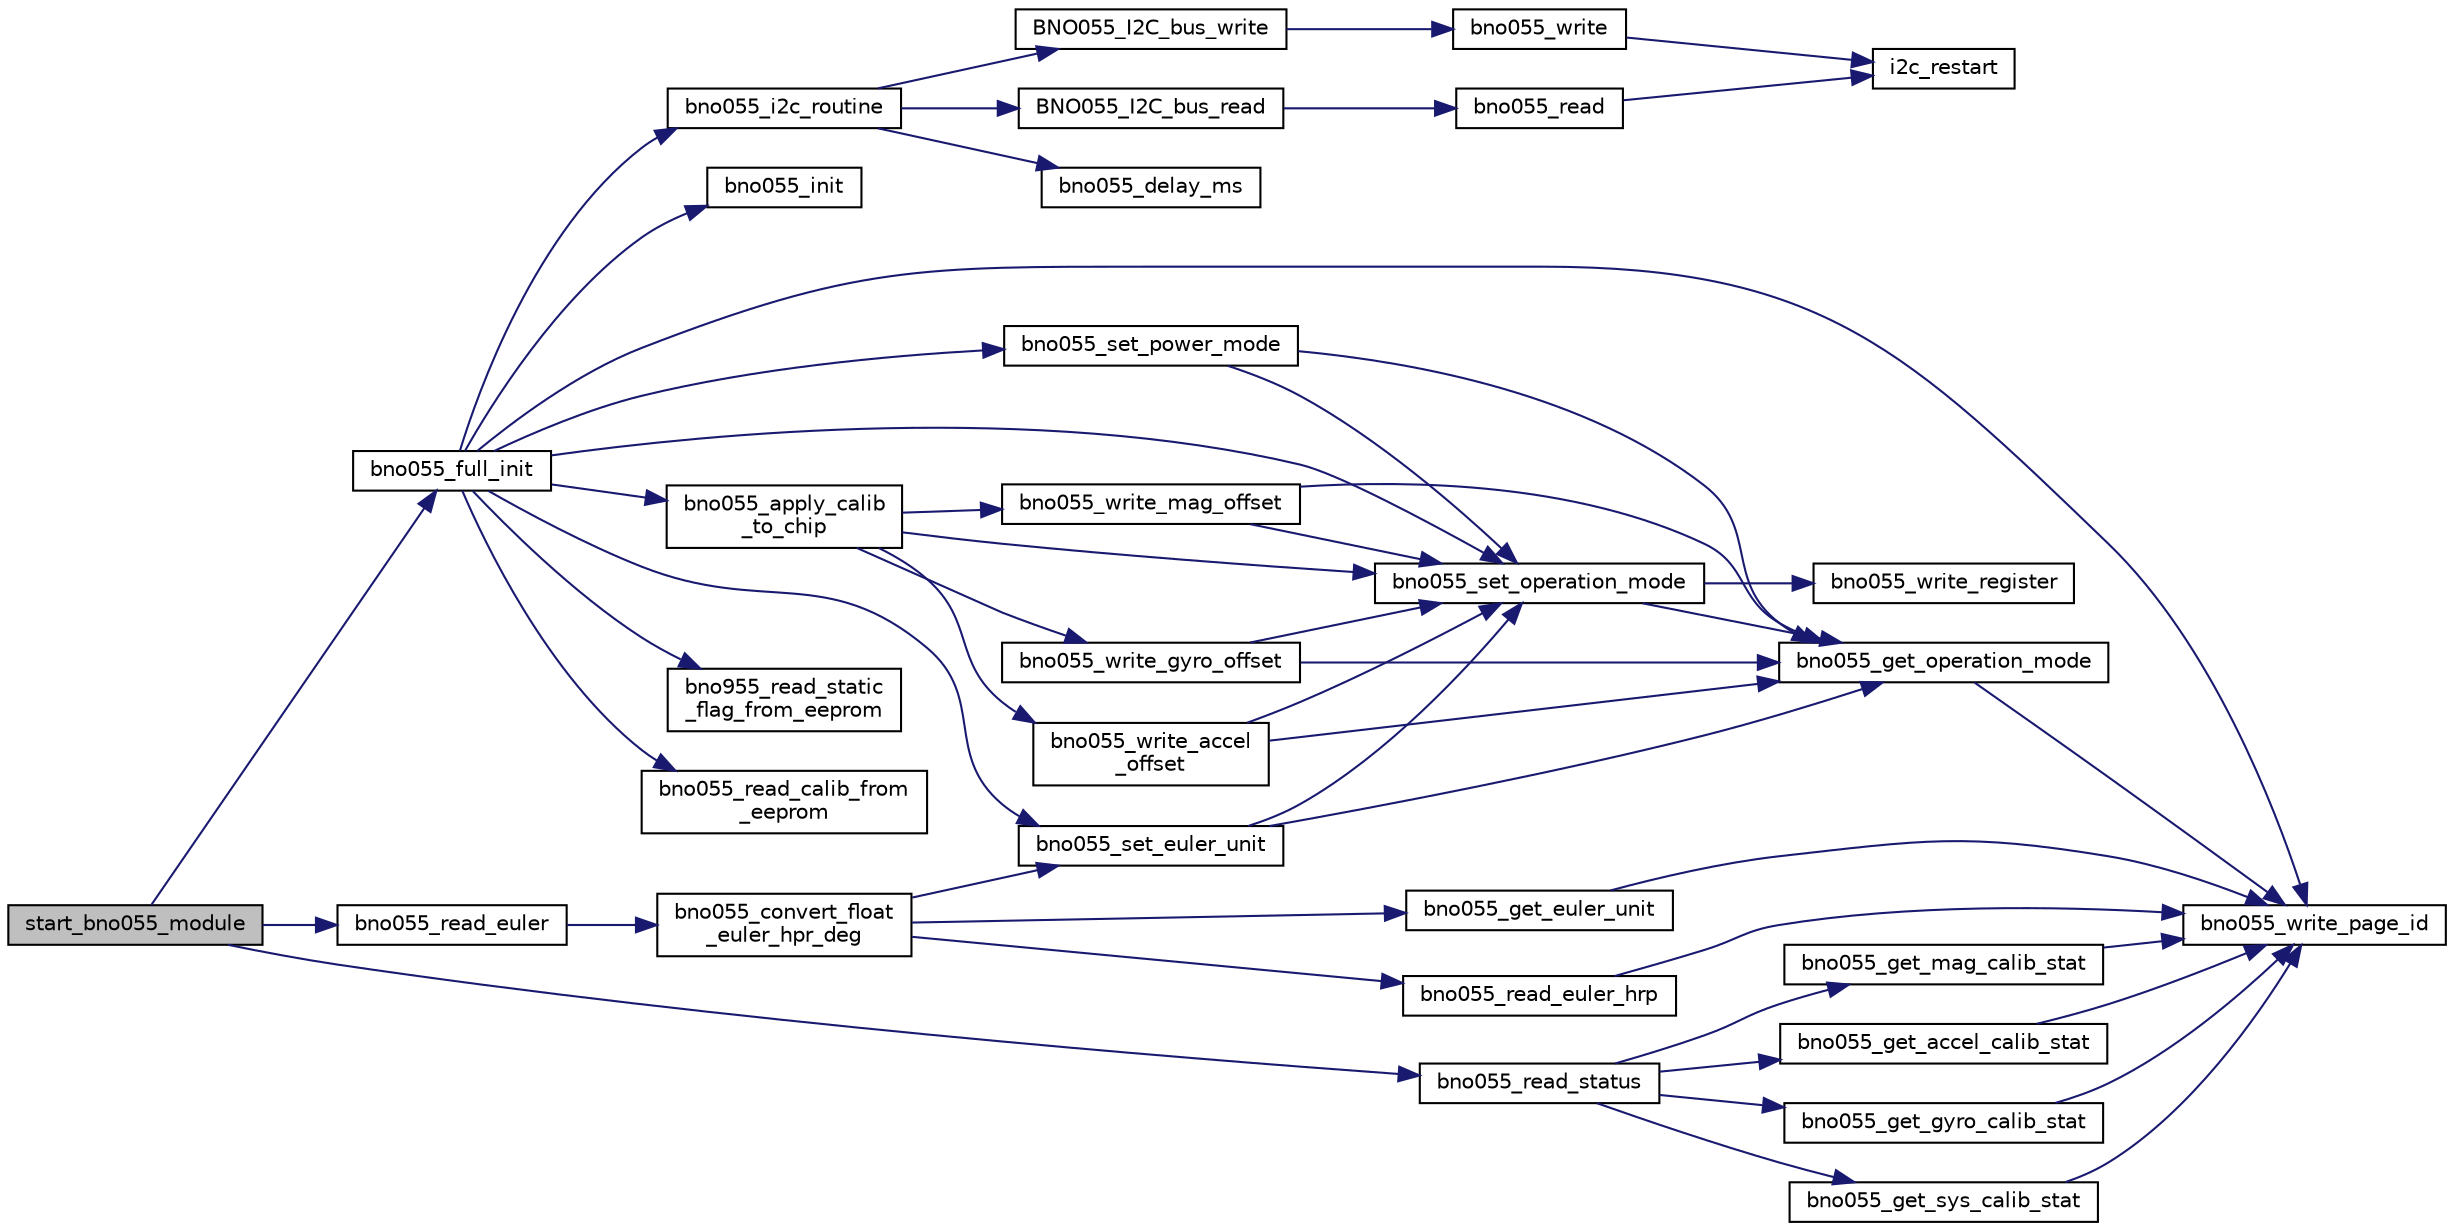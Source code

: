 digraph "start_bno055_module"
{
  edge [fontname="Helvetica",fontsize="10",labelfontname="Helvetica",labelfontsize="10"];
  node [fontname="Helvetica",fontsize="10",shape=record];
  rankdir="LR";
  Node1 [label="start_bno055_module",height=0.2,width=0.4,color="black", fillcolor="grey75", style="filled", fontcolor="black"];
  Node1 -> Node2 [color="midnightblue",fontsize="10",style="solid",fontname="Helvetica"];
  Node2 [label="bno055_full_init",height=0.2,width=0.4,color="black", fillcolor="white", style="filled",URL="$group___b_n_o055.html#gaba0cea545392dbe2337e040fb80614e9"];
  Node2 -> Node3 [color="midnightblue",fontsize="10",style="solid",fontname="Helvetica"];
  Node3 [label="bno055_i2c_routine",height=0.2,width=0.4,color="black", fillcolor="white", style="filled",URL="$group___b_n_o055.html#gac762bf4f77376dc35799b853d00a95c7"];
  Node3 -> Node4 [color="midnightblue",fontsize="10",style="solid",fontname="Helvetica"];
  Node4 [label="BNO055_I2C_bus_write",height=0.2,width=0.4,color="black", fillcolor="white", style="filled",URL="$group___b_n_o055.html#ga6a1eeefef56eda6f0c963e317706f617"];
  Node4 -> Node5 [color="midnightblue",fontsize="10",style="solid",fontname="Helvetica"];
  Node5 [label="bno055_write",height=0.2,width=0.4,color="black", fillcolor="white", style="filled",URL="$group___b_n_o055.html#ga8580976177afa8089fd8262e5e59a257"];
  Node5 -> Node6 [color="midnightblue",fontsize="10",style="solid",fontname="Helvetica"];
  Node6 [label="i2c_restart",height=0.2,width=0.4,color="black", fillcolor="white", style="filled",URL="$group___b_n_o055.html#ga2bcb21315e7745d07d64fb64d2c0cfd7"];
  Node3 -> Node7 [color="midnightblue",fontsize="10",style="solid",fontname="Helvetica"];
  Node7 [label="BNO055_I2C_bus_read",height=0.2,width=0.4,color="black", fillcolor="white", style="filled",URL="$group___b_n_o055.html#ga0d3c7c3e0c8b54e34752989b5bdc36d1"];
  Node7 -> Node8 [color="midnightblue",fontsize="10",style="solid",fontname="Helvetica"];
  Node8 [label="bno055_read",height=0.2,width=0.4,color="black", fillcolor="white", style="filled",URL="$group___b_n_o055.html#gace7496b19e1ddbbe483df67155b21b46"];
  Node8 -> Node6 [color="midnightblue",fontsize="10",style="solid",fontname="Helvetica"];
  Node3 -> Node9 [color="midnightblue",fontsize="10",style="solid",fontname="Helvetica"];
  Node9 [label="bno055_delay_ms",height=0.2,width=0.4,color="black", fillcolor="white", style="filled",URL="$group___b_n_o055.html#gabba4dd15173a18edbbafe674bb2aad58"];
  Node2 -> Node10 [color="midnightblue",fontsize="10",style="solid",fontname="Helvetica"];
  Node10 [label="bno055_init",height=0.2,width=0.4,color="black", fillcolor="white", style="filled",URL="$bno055_8h.html#a937c05aec084b10d480b73c35a41d294",tooltip="This API is used for initialize bus read, bus write function pointers,device address,accel revision id, gyro revision id mag revision id, software revision id, boot loader revision id and page id. "];
  Node2 -> Node11 [color="midnightblue",fontsize="10",style="solid",fontname="Helvetica"];
  Node11 [label="bno055_set_power_mode",height=0.2,width=0.4,color="black", fillcolor="white", style="filled",URL="$bno055_8h.html#a4672de8a3ce4ca0ca5d9297b73caf634",tooltip="This API used to write the power mode from register from 0x3E bit 0 to 1. "];
  Node11 -> Node12 [color="midnightblue",fontsize="10",style="solid",fontname="Helvetica"];
  Node12 [label="bno055_get_operation_mode",height=0.2,width=0.4,color="black", fillcolor="white", style="filled",URL="$bno055_8h.html#a610cc17a4638c57f2cc4352280ca418b",tooltip="This API used to read the operation mode from register from 0x3D bit 0 to 3. "];
  Node12 -> Node13 [color="midnightblue",fontsize="10",style="solid",fontname="Helvetica"];
  Node13 [label="bno055_write_page_id",height=0.2,width=0.4,color="black", fillcolor="white", style="filled",URL="$bno055_8h.html#aba65b8682ba0645b5b9ab0ea64eb4c7e",tooltip="This API used to write the page id register 0x07. "];
  Node11 -> Node14 [color="midnightblue",fontsize="10",style="solid",fontname="Helvetica"];
  Node14 [label="bno055_set_operation_mode",height=0.2,width=0.4,color="black", fillcolor="white", style="filled",URL="$bno055_8h.html#a42db870e00f008575aa5dbafa60bf927",tooltip="This API used to write the operation mode from register from 0x3D bit 0 to 3. "];
  Node14 -> Node12 [color="midnightblue",fontsize="10",style="solid",fontname="Helvetica"];
  Node14 -> Node15 [color="midnightblue",fontsize="10",style="solid",fontname="Helvetica"];
  Node15 [label="bno055_write_register",height=0.2,width=0.4,color="black", fillcolor="white", style="filled",URL="$bno055_8h.html#adbdf24752c36e42a7c957dfc32c8a6e3",tooltip="This API gives data to the given register and the data is written in the corresponding register addre..."];
  Node2 -> Node16 [color="midnightblue",fontsize="10",style="solid",fontname="Helvetica"];
  Node16 [label="bno955_read_static\l_flag_from_eeprom",height=0.2,width=0.4,color="black", fillcolor="white", style="filled",URL="$group___b_n_o055.html#gaa5fec38d6349f5d6baad80921a68ee09"];
  Node2 -> Node17 [color="midnightblue",fontsize="10",style="solid",fontname="Helvetica"];
  Node17 [label="bno055_read_calib_from\l_eeprom",height=0.2,width=0.4,color="black", fillcolor="white", style="filled",URL="$group___b_n_o055.html#ga3a5ae7cf696fc2b063d78fffc479c9ad"];
  Node2 -> Node18 [color="midnightblue",fontsize="10",style="solid",fontname="Helvetica"];
  Node18 [label="bno055_apply_calib\l_to_chip",height=0.2,width=0.4,color="black", fillcolor="white", style="filled",URL="$group___b_n_o055.html#ga0e70be560d33aad003518cef1a178894"];
  Node18 -> Node14 [color="midnightblue",fontsize="10",style="solid",fontname="Helvetica"];
  Node18 -> Node19 [color="midnightblue",fontsize="10",style="solid",fontname="Helvetica"];
  Node19 [label="bno055_write_mag_offset",height=0.2,width=0.4,color="black", fillcolor="white", style="filled",URL="$bno055_8h.html#a4451bc51bdae01817675fa8901571f0e",tooltip="This API is used to read mag offset offset form register 0x69 to 0x6A. "];
  Node19 -> Node12 [color="midnightblue",fontsize="10",style="solid",fontname="Helvetica"];
  Node19 -> Node14 [color="midnightblue",fontsize="10",style="solid",fontname="Helvetica"];
  Node18 -> Node20 [color="midnightblue",fontsize="10",style="solid",fontname="Helvetica"];
  Node20 [label="bno055_write_gyro_offset",height=0.2,width=0.4,color="black", fillcolor="white", style="filled",URL="$bno055_8h.html#a0c08ce138b7306b9381455202c10f974",tooltip="This API is used to read gyro offset offset form register 0x61 to 0x66. "];
  Node20 -> Node12 [color="midnightblue",fontsize="10",style="solid",fontname="Helvetica"];
  Node20 -> Node14 [color="midnightblue",fontsize="10",style="solid",fontname="Helvetica"];
  Node18 -> Node21 [color="midnightblue",fontsize="10",style="solid",fontname="Helvetica"];
  Node21 [label="bno055_write_accel\l_offset",height=0.2,width=0.4,color="black", fillcolor="white", style="filled",URL="$bno055_8h.html#a0b3cff4a88d5a47acc8f4467c3664ed6",tooltip="This API is used to write accel offset and accel radius offset form register 0x55 to 0x5A and radius ..."];
  Node21 -> Node12 [color="midnightblue",fontsize="10",style="solid",fontname="Helvetica"];
  Node21 -> Node14 [color="midnightblue",fontsize="10",style="solid",fontname="Helvetica"];
  Node2 -> Node14 [color="midnightblue",fontsize="10",style="solid",fontname="Helvetica"];
  Node2 -> Node13 [color="midnightblue",fontsize="10",style="solid",fontname="Helvetica"];
  Node2 -> Node22 [color="midnightblue",fontsize="10",style="solid",fontname="Helvetica"];
  Node22 [label="bno055_set_euler_unit",height=0.2,width=0.4,color="black", fillcolor="white", style="filled",URL="$bno055_8h.html#a4667f68ec64b12f37bcbb914dd68c17e",tooltip="This API used to write the Euler unit from register from 0x3B bit 2. "];
  Node22 -> Node12 [color="midnightblue",fontsize="10",style="solid",fontname="Helvetica"];
  Node22 -> Node14 [color="midnightblue",fontsize="10",style="solid",fontname="Helvetica"];
  Node1 -> Node23 [color="midnightblue",fontsize="10",style="solid",fontname="Helvetica"];
  Node23 [label="bno055_read_euler",height=0.2,width=0.4,color="black", fillcolor="white", style="filled",URL="$group___b_n_o055.html#ga36ed631a75005e3ba86b975b58eaf7e0"];
  Node23 -> Node24 [color="midnightblue",fontsize="10",style="solid",fontname="Helvetica"];
  Node24 [label="bno055_convert_float\l_euler_hpr_deg",height=0.2,width=0.4,color="black", fillcolor="white", style="filled",URL="$bno055_8h.html#ac451958e6df29304af07c0454c6a7b40",tooltip="This API is used to convert the Euler hrp raw data to degree output as float. "];
  Node24 -> Node25 [color="midnightblue",fontsize="10",style="solid",fontname="Helvetica"];
  Node25 [label="bno055_get_euler_unit",height=0.2,width=0.4,color="black", fillcolor="white", style="filled",URL="$bno055_8h.html#a680563fccbbca025b46c92640c81eec6",tooltip="This API used to read the Euler unit from register from 0x3B bit 2. "];
  Node25 -> Node13 [color="midnightblue",fontsize="10",style="solid",fontname="Helvetica"];
  Node24 -> Node22 [color="midnightblue",fontsize="10",style="solid",fontname="Helvetica"];
  Node24 -> Node26 [color="midnightblue",fontsize="10",style="solid",fontname="Helvetica"];
  Node26 [label="bno055_read_euler_hrp",height=0.2,width=0.4,color="black", fillcolor="white", style="filled",URL="$bno055_8h.html#a1184128d0b57cb4c391bb084e7830d94",tooltip="This API reads Euler data hrp values from register 0x1A to 0x1F it is a six byte data. "];
  Node26 -> Node13 [color="midnightblue",fontsize="10",style="solid",fontname="Helvetica"];
  Node1 -> Node27 [color="midnightblue",fontsize="10",style="solid",fontname="Helvetica"];
  Node27 [label="bno055_read_status",height=0.2,width=0.4,color="black", fillcolor="white", style="filled",URL="$group___b_n_o055.html#ga32faf589b04f1b70bb0e2dfd8faed3ab"];
  Node27 -> Node28 [color="midnightblue",fontsize="10",style="solid",fontname="Helvetica"];
  Node28 [label="bno055_get_mag_calib_stat",height=0.2,width=0.4,color="black", fillcolor="white", style="filled",URL="$bno055_8h.html#a11cc7afba5d9f406d9bd0575a6daeb54",tooltip="This API used to read mag calibration status from register from 0x35 bit 0 and 1. ..."];
  Node28 -> Node13 [color="midnightblue",fontsize="10",style="solid",fontname="Helvetica"];
  Node27 -> Node29 [color="midnightblue",fontsize="10",style="solid",fontname="Helvetica"];
  Node29 [label="bno055_get_accel_calib_stat",height=0.2,width=0.4,color="black", fillcolor="white", style="filled",URL="$bno055_8h.html#a0fec4cbba6642e732b01b0764cf089ef",tooltip="This API used to read accel calibration status from register from 0x35 bit 2 and 3. "];
  Node29 -> Node13 [color="midnightblue",fontsize="10",style="solid",fontname="Helvetica"];
  Node27 -> Node30 [color="midnightblue",fontsize="10",style="solid",fontname="Helvetica"];
  Node30 [label="bno055_get_gyro_calib_stat",height=0.2,width=0.4,color="black", fillcolor="white", style="filled",URL="$bno055_8h.html#a72beb4f923f856f94a5f5d8f453adfcb",tooltip="This API used to read gyro calibration status from register from 0x35 bit 4 and 5. "];
  Node30 -> Node13 [color="midnightblue",fontsize="10",style="solid",fontname="Helvetica"];
  Node27 -> Node31 [color="midnightblue",fontsize="10",style="solid",fontname="Helvetica"];
  Node31 [label="bno055_get_sys_calib_stat",height=0.2,width=0.4,color="black", fillcolor="white", style="filled",URL="$bno055_8h.html#aefd7733d04e37f0c6fe13c1d03334f02",tooltip="This API used to read system calibration status from register from 0x35 bit 6 and 7..."];
  Node31 -> Node13 [color="midnightblue",fontsize="10",style="solid",fontname="Helvetica"];
}
